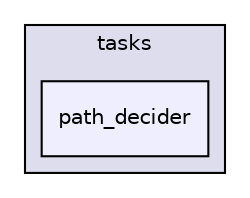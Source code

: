 digraph "modules/planning/tasks/path_decider" {
  compound=true
  node [ fontsize="10", fontname="Helvetica"];
  edge [ labelfontsize="10", labelfontname="Helvetica"];
  subgraph clusterdir_71dbafa6aca09b7fb8e2860fcceb6177 {
    graph [ bgcolor="#ddddee", pencolor="black", label="tasks" fontname="Helvetica", fontsize="10", URL="dir_71dbafa6aca09b7fb8e2860fcceb6177.html"]
  dir_4e07564a0458efd3e53de4540d48a1c4 [shape=box, label="path_decider", style="filled", fillcolor="#eeeeff", pencolor="black", URL="dir_4e07564a0458efd3e53de4540d48a1c4.html"];
  }
}

